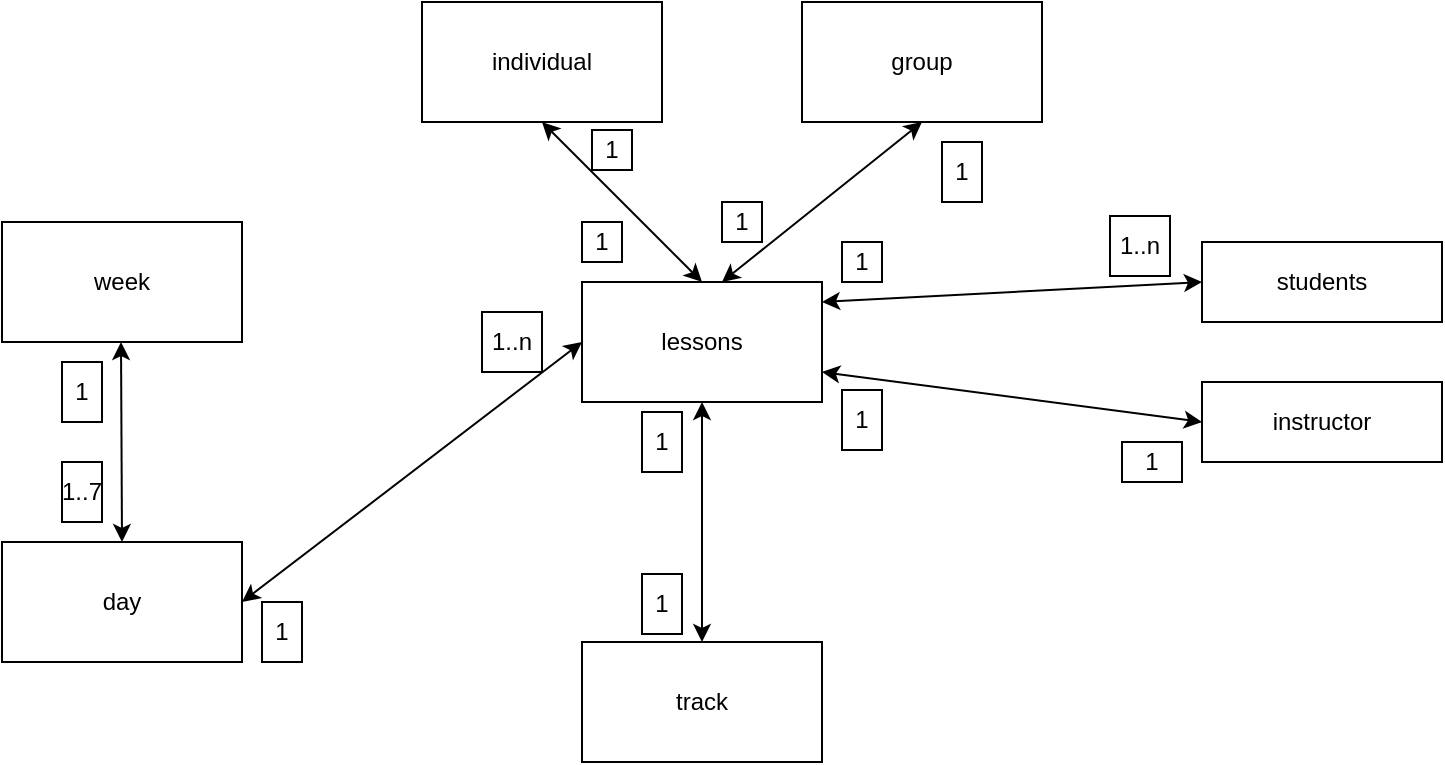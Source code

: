 <mxfile version="14.6.6" type="device"><diagram id="WIFsFoWwr4L8obt-FDBF" name="Page-1"><mxGraphModel dx="1662" dy="794" grid="1" gridSize="10" guides="1" tooltips="1" connect="1" arrows="1" fold="1" page="1" pageScale="1" pageWidth="850" pageHeight="1100" math="0" shadow="0"><root><mxCell id="0"/><mxCell id="1" parent="0"/><mxCell id="wbs3hOAzPwTO6607NJcx-1" value="lessons" style="rounded=0;whiteSpace=wrap;html=1;" vertex="1" parent="1"><mxGeometry x="330" y="380" width="120" height="60" as="geometry"/></mxCell><mxCell id="wbs3hOAzPwTO6607NJcx-2" value="students" style="rounded=0;whiteSpace=wrap;html=1;" vertex="1" parent="1"><mxGeometry x="640" y="360" width="120" height="40" as="geometry"/></mxCell><mxCell id="wbs3hOAzPwTO6607NJcx-3" value="instructor" style="rounded=0;whiteSpace=wrap;html=1;" vertex="1" parent="1"><mxGeometry x="640" y="430" width="120" height="40" as="geometry"/></mxCell><mxCell id="wbs3hOAzPwTO6607NJcx-4" value="" style="endArrow=classic;startArrow=classic;html=1;entryX=0;entryY=0.5;entryDx=0;entryDy=0;" edge="1" parent="1" target="wbs3hOAzPwTO6607NJcx-2"><mxGeometry width="50" height="50" relative="1" as="geometry"><mxPoint x="450" y="390" as="sourcePoint"/><mxPoint x="500" y="360" as="targetPoint"/></mxGeometry></mxCell><mxCell id="wbs3hOAzPwTO6607NJcx-5" value="" style="endArrow=classic;startArrow=classic;html=1;entryX=0;entryY=0.5;entryDx=0;entryDy=0;exitX=1;exitY=0.75;exitDx=0;exitDy=0;" edge="1" parent="1" source="wbs3hOAzPwTO6607NJcx-1" target="wbs3hOAzPwTO6607NJcx-3"><mxGeometry width="50" height="50" relative="1" as="geometry"><mxPoint x="460" y="420" as="sourcePoint"/><mxPoint x="650" y="390" as="targetPoint"/></mxGeometry></mxCell><mxCell id="wbs3hOAzPwTO6607NJcx-6" value="1" style="rounded=0;whiteSpace=wrap;html=1;" vertex="1" parent="1"><mxGeometry x="600" y="460" width="30" height="20" as="geometry"/></mxCell><mxCell id="wbs3hOAzPwTO6607NJcx-7" value="1" style="rounded=0;whiteSpace=wrap;html=1;direction=south;" vertex="1" parent="1"><mxGeometry x="460" y="434" width="20" height="30" as="geometry"/></mxCell><mxCell id="wbs3hOAzPwTO6607NJcx-9" value="track" style="rounded=0;whiteSpace=wrap;html=1;" vertex="1" parent="1"><mxGeometry x="330" y="560" width="120" height="60" as="geometry"/></mxCell><mxCell id="wbs3hOAzPwTO6607NJcx-10" value="" style="endArrow=classic;startArrow=classic;html=1;entryX=0.5;entryY=0;entryDx=0;entryDy=0;exitX=0.5;exitY=1;exitDx=0;exitDy=0;" edge="1" parent="1" source="wbs3hOAzPwTO6607NJcx-1" target="wbs3hOAzPwTO6607NJcx-9"><mxGeometry width="50" height="50" relative="1" as="geometry"><mxPoint x="460" y="450" as="sourcePoint"/><mxPoint x="650" y="460" as="targetPoint"/></mxGeometry></mxCell><mxCell id="wbs3hOAzPwTO6607NJcx-11" value="1" style="rounded=0;whiteSpace=wrap;html=1;direction=south;" vertex="1" parent="1"><mxGeometry x="360" y="445" width="20" height="30" as="geometry"/></mxCell><mxCell id="wbs3hOAzPwTO6607NJcx-12" value="1" style="rounded=0;whiteSpace=wrap;html=1;direction=south;" vertex="1" parent="1"><mxGeometry x="360" y="526" width="20" height="30" as="geometry"/></mxCell><mxCell id="wbs3hOAzPwTO6607NJcx-13" value="week" style="rounded=0;whiteSpace=wrap;html=1;" vertex="1" parent="1"><mxGeometry x="40" y="350" width="120" height="60" as="geometry"/></mxCell><mxCell id="wbs3hOAzPwTO6607NJcx-14" value="day" style="rounded=0;whiteSpace=wrap;html=1;" vertex="1" parent="1"><mxGeometry x="40" y="510" width="120" height="60" as="geometry"/></mxCell><mxCell id="wbs3hOAzPwTO6607NJcx-15" value="" style="endArrow=classic;startArrow=classic;html=1;exitX=0.5;exitY=1;exitDx=0;exitDy=0;entryX=0.5;entryY=0;entryDx=0;entryDy=0;" edge="1" parent="1" target="wbs3hOAzPwTO6607NJcx-14"><mxGeometry width="50" height="50" relative="1" as="geometry"><mxPoint x="99.5" y="410" as="sourcePoint"/><mxPoint x="100" y="470" as="targetPoint"/></mxGeometry></mxCell><mxCell id="wbs3hOAzPwTO6607NJcx-16" value="1" style="rounded=0;whiteSpace=wrap;html=1;direction=south;" vertex="1" parent="1"><mxGeometry x="70" y="420" width="20" height="30" as="geometry"/></mxCell><mxCell id="wbs3hOAzPwTO6607NJcx-17" value="1..7" style="rounded=0;whiteSpace=wrap;html=1;direction=south;" vertex="1" parent="1"><mxGeometry x="70" y="470" width="20" height="30" as="geometry"/></mxCell><mxCell id="wbs3hOAzPwTO6607NJcx-18" value="1..n" style="rounded=0;whiteSpace=wrap;html=1;direction=south;" vertex="1" parent="1"><mxGeometry x="594" y="347" width="30" height="30" as="geometry"/></mxCell><mxCell id="wbs3hOAzPwTO6607NJcx-20" value="" style="endArrow=classic;startArrow=classic;html=1;exitX=0;exitY=0.5;exitDx=0;exitDy=0;entryX=1;entryY=0.5;entryDx=0;entryDy=0;" edge="1" parent="1" source="wbs3hOAzPwTO6607NJcx-1" target="wbs3hOAzPwTO6607NJcx-14"><mxGeometry width="50" height="50" relative="1" as="geometry"><mxPoint x="109.5" y="420" as="sourcePoint"/><mxPoint x="110" y="520" as="targetPoint"/></mxGeometry></mxCell><mxCell id="wbs3hOAzPwTO6607NJcx-23" value="1..n" style="rounded=0;whiteSpace=wrap;html=1;direction=south;" vertex="1" parent="1"><mxGeometry x="280" y="395" width="30" height="30" as="geometry"/></mxCell><mxCell id="wbs3hOAzPwTO6607NJcx-25" value="1" style="rounded=0;whiteSpace=wrap;html=1;direction=south;" vertex="1" parent="1"><mxGeometry x="170" y="540" width="20" height="30" as="geometry"/></mxCell><mxCell id="wbs3hOAzPwTO6607NJcx-26" value="individual" style="rounded=0;whiteSpace=wrap;html=1;" vertex="1" parent="1"><mxGeometry x="250" y="240" width="120" height="60" as="geometry"/></mxCell><mxCell id="wbs3hOAzPwTO6607NJcx-27" value="group" style="rounded=0;whiteSpace=wrap;html=1;" vertex="1" parent="1"><mxGeometry x="440" y="240" width="120" height="60" as="geometry"/></mxCell><mxCell id="wbs3hOAzPwTO6607NJcx-28" value="" style="endArrow=classic;startArrow=classic;html=1;exitX=0.5;exitY=0;exitDx=0;exitDy=0;entryX=0.5;entryY=1;entryDx=0;entryDy=0;" edge="1" parent="1" source="wbs3hOAzPwTO6607NJcx-1" target="wbs3hOAzPwTO6607NJcx-26"><mxGeometry width="50" height="50" relative="1" as="geometry"><mxPoint x="395" y="330" as="sourcePoint"/><mxPoint x="225" y="460" as="targetPoint"/></mxGeometry></mxCell><mxCell id="wbs3hOAzPwTO6607NJcx-29" value="" style="endArrow=classic;startArrow=classic;html=1;exitX=0.5;exitY=1;exitDx=0;exitDy=0;" edge="1" parent="1" source="wbs3hOAzPwTO6607NJcx-27"><mxGeometry width="50" height="50" relative="1" as="geometry"><mxPoint x="350" y="430" as="sourcePoint"/><mxPoint x="400" y="380" as="targetPoint"/></mxGeometry></mxCell><mxCell id="wbs3hOAzPwTO6607NJcx-31" value="1" style="rounded=0;whiteSpace=wrap;html=1;direction=south;" vertex="1" parent="1"><mxGeometry x="510" y="310" width="20" height="30" as="geometry"/></mxCell><mxCell id="wbs3hOAzPwTO6607NJcx-35" value="1" style="rounded=0;whiteSpace=wrap;html=1;direction=south;" vertex="1" parent="1"><mxGeometry x="330" y="350" width="20" height="20" as="geometry"/></mxCell><mxCell id="wbs3hOAzPwTO6607NJcx-37" value="1" style="rounded=0;whiteSpace=wrap;html=1;direction=south;" vertex="1" parent="1"><mxGeometry x="335" y="304" width="20" height="20" as="geometry"/></mxCell><mxCell id="wbs3hOAzPwTO6607NJcx-38" value="1" style="rounded=0;whiteSpace=wrap;html=1;direction=south;" vertex="1" parent="1"><mxGeometry x="400" y="340" width="20" height="20" as="geometry"/></mxCell><mxCell id="wbs3hOAzPwTO6607NJcx-39" value="1" style="rounded=0;whiteSpace=wrap;html=1;direction=south;" vertex="1" parent="1"><mxGeometry x="460" y="360" width="20" height="20" as="geometry"/></mxCell></root></mxGraphModel></diagram></mxfile>